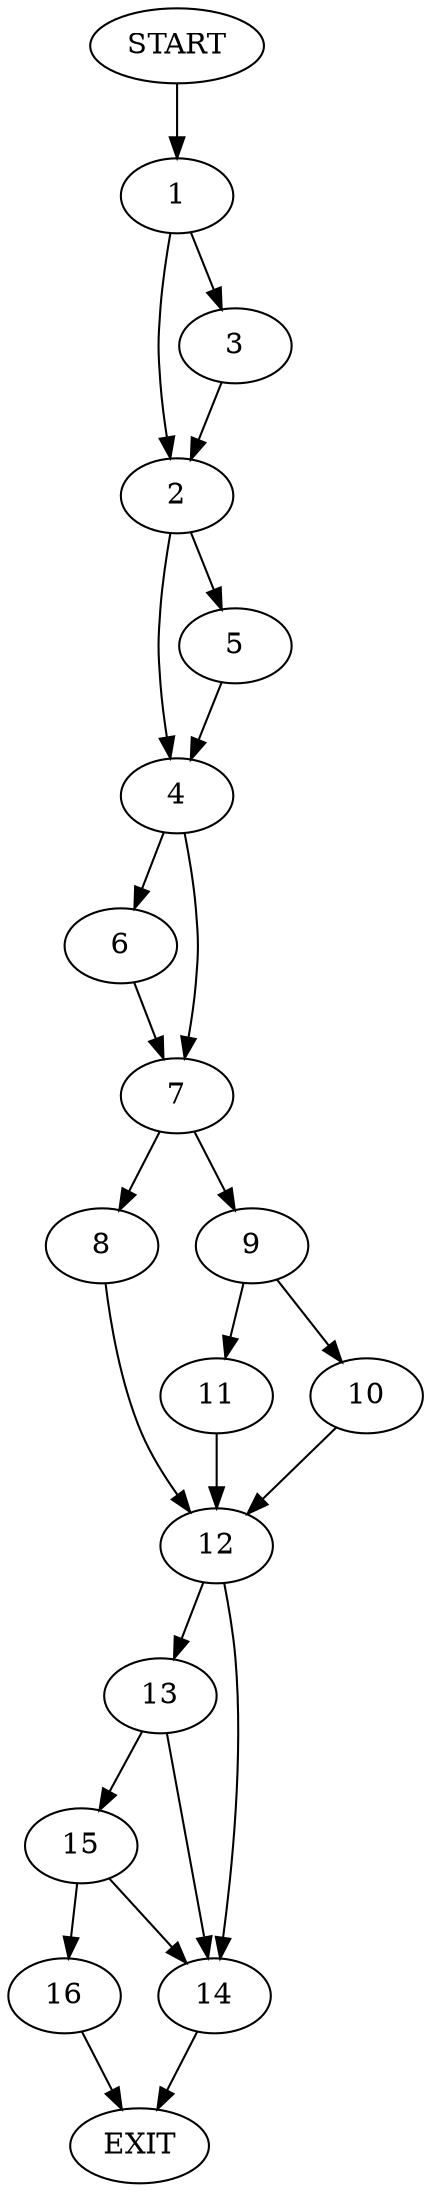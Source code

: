 digraph {
0 [label="START"]
17 [label="EXIT"]
0 -> 1
1 -> 2
1 -> 3
3 -> 2
2 -> 4
2 -> 5
4 -> 6
4 -> 7
5 -> 4
7 -> 8
7 -> 9
6 -> 7
9 -> 10
9 -> 11
8 -> 12
12 -> 13
12 -> 14
10 -> 12
11 -> 12
14 -> 17
13 -> 15
13 -> 14
15 -> 16
15 -> 14
16 -> 17
}
